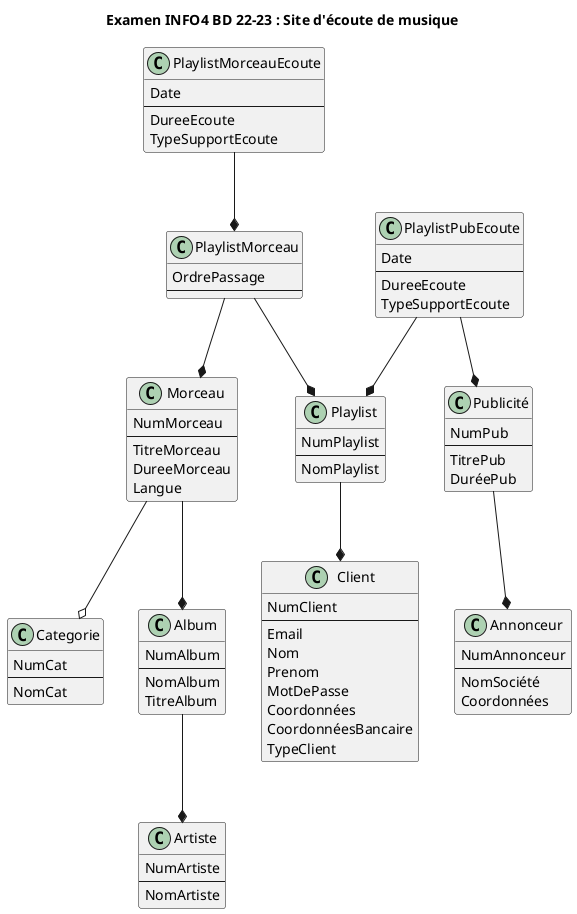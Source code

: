 @startuml

title Examen INFO4 BD 22-23 : Site d'écoute de musique


class Client {
  NumClient
  --
  Email
  Nom
  Prenom
  MotDePasse
  Coordonnées
  CoordonnéesBancaire
  TypeClient
}


class Annonceur {
  NumAnnonceur
  --
  NomSociété
  Coordonnées
}

class Categorie {
  NumCat
  --
  NomCat
}

class Artiste {
  NumArtiste
  --
  NomArtiste
}

class Album {
  NumAlbum
  --
  NomAlbum
  TitreAlbum
}

class Morceau {
  NumMorceau
  --
  TitreMorceau
  DureeMorceau
  Langue
}

class Playlist {
  NumPlaylist
  --
  NomPlaylist
}

class PlaylistMorceau {
  OrdrePassage
  --
}

class PlaylistMorceauEcoute {
  Date
  --
  DureeEcoute
  TypeSupportEcoute
}

class PlaylistPubEcoute {
  Date
  --
  DureeEcoute
  TypeSupportEcoute
}

class Publicité {
  NumPub
  --
  TitrePub
  DuréePub
}

Album --* Artiste
Playlist --* Client
Publicité --* Annonceur
Morceau --* Album
Morceau --o Categorie
PlaylistMorceau --* Morceau
PlaylistMorceau --* Playlist
PlaylistMorceauEcoute --* PlaylistMorceau
PlaylistPubEcoute --* Playlist
PlaylistPubEcoute --* Publicité

@enduml